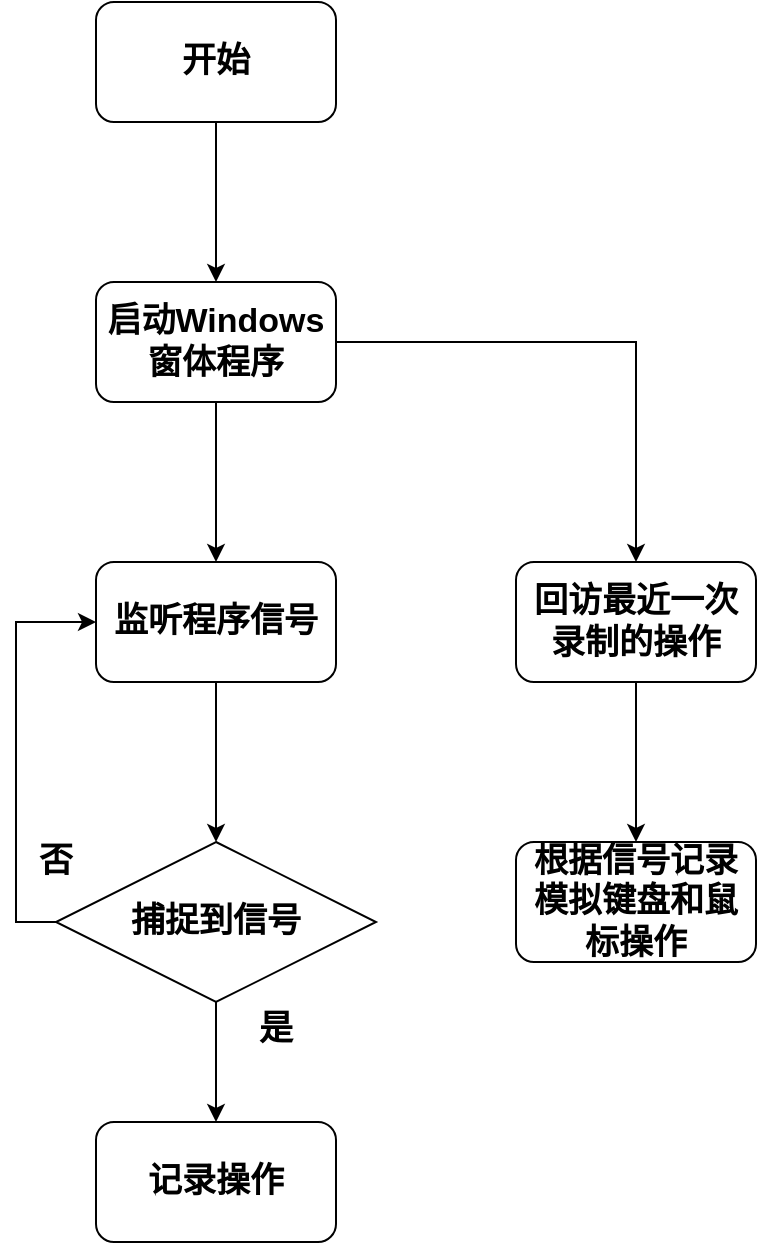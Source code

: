 <mxfile version="10.9.1" type="github"><diagram id="wgJ4fDLVsmpCRi-wQ_ri" name="Page-1"><mxGraphModel dx="1394" dy="764" grid="1" gridSize="10" guides="1" tooltips="1" connect="1" arrows="1" fold="1" page="1" pageScale="1" pageWidth="827" pageHeight="1169" math="0" shadow="0"><root><mxCell id="0"/><mxCell id="1" parent="0"/><mxCell id="udBHRnim4kmrnDvYpu1P-5" value="" style="edgeStyle=orthogonalEdgeStyle;rounded=0;orthogonalLoop=1;jettySize=auto;html=1;fontSize=17;fontStyle=1" edge="1" parent="1" source="udBHRnim4kmrnDvYpu1P-1" target="udBHRnim4kmrnDvYpu1P-4"><mxGeometry relative="1" as="geometry"/></mxCell><mxCell id="udBHRnim4kmrnDvYpu1P-1" value="开始" style="rounded=1;whiteSpace=wrap;html=1;fontSize=17;fontStyle=1" vertex="1" parent="1"><mxGeometry x="120" y="70" width="120" height="60" as="geometry"/></mxCell><mxCell id="udBHRnim4kmrnDvYpu1P-7" value="" style="edgeStyle=orthogonalEdgeStyle;rounded=0;orthogonalLoop=1;jettySize=auto;html=1;fontSize=17;fontStyle=1" edge="1" parent="1" source="udBHRnim4kmrnDvYpu1P-4" target="udBHRnim4kmrnDvYpu1P-6"><mxGeometry relative="1" as="geometry"/></mxCell><mxCell id="udBHRnim4kmrnDvYpu1P-18" value="" style="edgeStyle=orthogonalEdgeStyle;rounded=0;orthogonalLoop=1;jettySize=auto;html=1;fontSize=17;fontStyle=1" edge="1" parent="1" source="udBHRnim4kmrnDvYpu1P-4" target="udBHRnim4kmrnDvYpu1P-17"><mxGeometry relative="1" as="geometry"/></mxCell><mxCell id="udBHRnim4kmrnDvYpu1P-4" value="启动Windows&lt;br style=&quot;font-size: 17px;&quot;&gt;窗体程序&lt;br style=&quot;font-size: 17px;&quot;&gt;" style="rounded=1;whiteSpace=wrap;html=1;fontSize=17;fontStyle=1" vertex="1" parent="1"><mxGeometry x="120" y="210" width="120" height="60" as="geometry"/></mxCell><mxCell id="udBHRnim4kmrnDvYpu1P-20" value="" style="edgeStyle=orthogonalEdgeStyle;rounded=0;orthogonalLoop=1;jettySize=auto;html=1;fontSize=17;fontStyle=1" edge="1" parent="1" source="udBHRnim4kmrnDvYpu1P-17" target="udBHRnim4kmrnDvYpu1P-19"><mxGeometry relative="1" as="geometry"/></mxCell><mxCell id="udBHRnim4kmrnDvYpu1P-17" value="回访最近一次&lt;br style=&quot;font-size: 17px;&quot;&gt;录制的操作&lt;br style=&quot;font-size: 17px;&quot;&gt;" style="rounded=1;whiteSpace=wrap;html=1;fontSize=17;fontStyle=1" vertex="1" parent="1"><mxGeometry x="330" y="350" width="120" height="60" as="geometry"/></mxCell><mxCell id="udBHRnim4kmrnDvYpu1P-19" value="根据信号记录&lt;br style=&quot;font-size: 17px&quot;&gt;模拟键盘和鼠标操作&lt;br style=&quot;font-size: 17px&quot;&gt;" style="rounded=1;whiteSpace=wrap;html=1;fontSize=17;fontStyle=1" vertex="1" parent="1"><mxGeometry x="330" y="490" width="120" height="60" as="geometry"/></mxCell><mxCell id="udBHRnim4kmrnDvYpu1P-9" value="" style="edgeStyle=orthogonalEdgeStyle;rounded=0;orthogonalLoop=1;jettySize=auto;html=1;entryX=0.5;entryY=0;entryDx=0;entryDy=0;fontSize=17;fontStyle=1" edge="1" parent="1" source="udBHRnim4kmrnDvYpu1P-6" target="udBHRnim4kmrnDvYpu1P-10"><mxGeometry relative="1" as="geometry"><mxPoint x="180" y="490" as="targetPoint"/></mxGeometry></mxCell><mxCell id="udBHRnim4kmrnDvYpu1P-6" value="监听程序信号" style="rounded=1;whiteSpace=wrap;html=1;fontSize=17;fontStyle=1" vertex="1" parent="1"><mxGeometry x="120" y="350" width="120" height="60" as="geometry"/></mxCell><mxCell id="udBHRnim4kmrnDvYpu1P-11" style="edgeStyle=orthogonalEdgeStyle;rounded=0;orthogonalLoop=1;jettySize=auto;html=1;exitX=0;exitY=0.5;exitDx=0;exitDy=0;entryX=0;entryY=0.5;entryDx=0;entryDy=0;fontSize=17;fontStyle=1" edge="1" parent="1" source="udBHRnim4kmrnDvYpu1P-10" target="udBHRnim4kmrnDvYpu1P-6"><mxGeometry relative="1" as="geometry"><Array as="points"><mxPoint x="80" y="530"/><mxPoint x="80" y="380"/></Array></mxGeometry></mxCell><mxCell id="udBHRnim4kmrnDvYpu1P-21" style="edgeStyle=orthogonalEdgeStyle;rounded=0;orthogonalLoop=1;jettySize=auto;html=1;exitX=0.5;exitY=1;exitDx=0;exitDy=0;fontSize=17;fontStyle=1" edge="1" parent="1" source="udBHRnim4kmrnDvYpu1P-10" target="udBHRnim4kmrnDvYpu1P-16"><mxGeometry relative="1" as="geometry"/></mxCell><mxCell id="udBHRnim4kmrnDvYpu1P-10" value="捕捉到信号" style="rhombus;whiteSpace=wrap;html=1;fontSize=17;fontStyle=1" vertex="1" parent="1"><mxGeometry x="100" y="490" width="160" height="80" as="geometry"/></mxCell><mxCell id="udBHRnim4kmrnDvYpu1P-12" value="否" style="text;html=1;strokeColor=none;fillColor=none;align=center;verticalAlign=middle;whiteSpace=wrap;rounded=0;fontSize=17;fontStyle=1" vertex="1" parent="1"><mxGeometry x="80" y="490" width="40" height="20" as="geometry"/></mxCell><mxCell id="udBHRnim4kmrnDvYpu1P-16" value="记录操作" style="rounded=1;whiteSpace=wrap;html=1;fontSize=17;fontStyle=1" vertex="1" parent="1"><mxGeometry x="120" y="630" width="120" height="60" as="geometry"/></mxCell><mxCell id="udBHRnim4kmrnDvYpu1P-22" value="是" style="text;html=1;strokeColor=none;fillColor=none;align=center;verticalAlign=middle;whiteSpace=wrap;rounded=0;fontSize=17;fontStyle=1" vertex="1" parent="1"><mxGeometry x="190" y="574" width="40" height="20" as="geometry"/></mxCell></root></mxGraphModel></diagram></mxfile>
